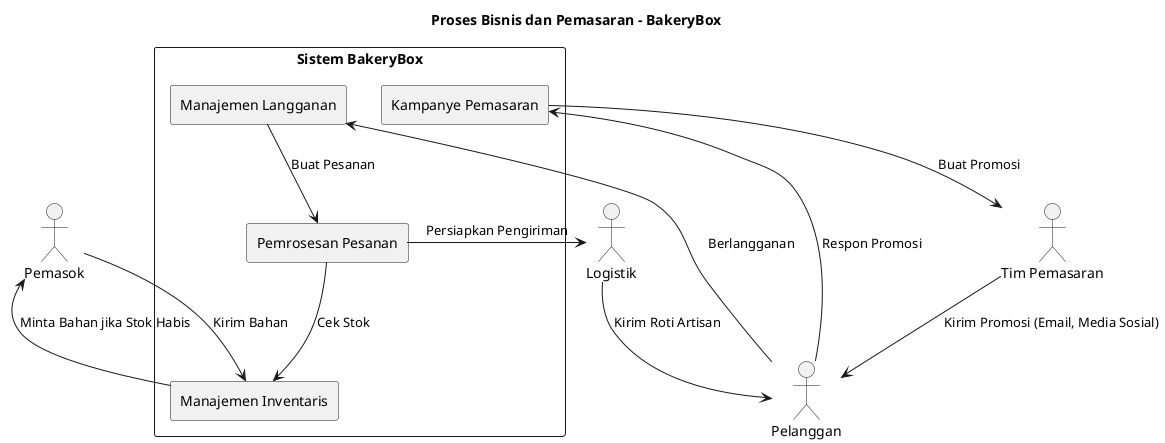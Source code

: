 @startuml
title Proses Bisnis dan Pemasaran - BakeryBox

actor "Pelanggan" as pelanggan
actor "Tim Pemasaran" as pemasaran
actor "Logistik" as logistik
actor "Pemasok" as pemasok

rectangle "Sistem BakeryBox" {
  rectangle "Manajemen Langganan" as langganan
  rectangle "Pemrosesan Pesanan" as pesanan
  rectangle "Kampanye Pemasaran" as kampanye
  rectangle "Manajemen Inventaris" as inventaris
}

pelanggan --> langganan : "Berlangganan"
langganan --> pesanan : "Buat Pesanan"
pesanan --> inventaris : "Cek Stok"
inventaris --> pemasok : "Minta Bahan jika Stok Habis"
pemasok --> inventaris : "Kirim Bahan"
pesanan --> logistik : "Persiapkan Pengiriman"
logistik --> pelanggan : "Kirim Roti Artisan"

kampanye --> pemasaran : "Buat Promosi"
pemasaran --> pelanggan : "Kirim Promosi (Email, Media Sosial)"
pelanggan --> kampanye : "Respon Promosi"

@enduml